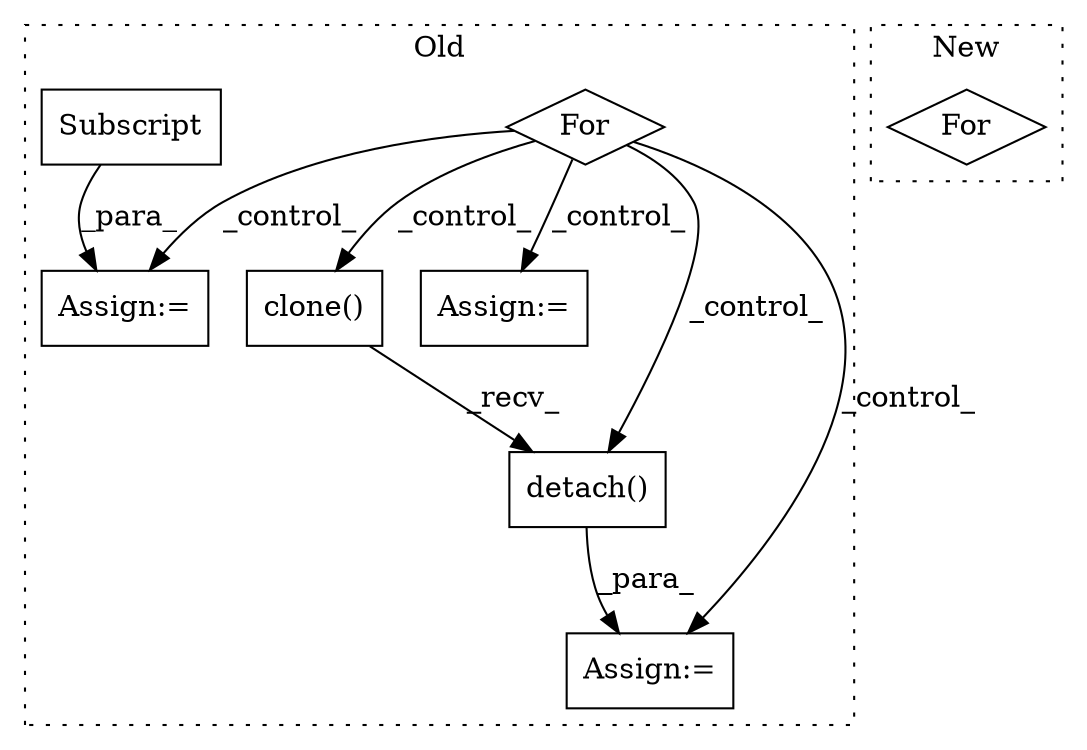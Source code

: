 digraph G {
subgraph cluster0 {
1 [label="clone()" a="75" s="9140" l="14" shape="box"];
3 [label="Assign:=" a="68" s="9381" l="4" shape="box"];
4 [label="detach()" a="75" s="9140" l="23" shape="box"];
5 [label="For" a="107" s="9020,9044" l="4,14" shape="diamond"];
6 [label="Assign:=" a="68" s="9424" l="3" shape="box"];
7 [label="Assign:=" a="68" s="9092" l="3" shape="box"];
8 [label="Subscript" a="63" s="9095,0" l="8,0" shape="box"];
label = "Old";
style="dotted";
}
subgraph cluster1 {
2 [label="For" a="107" s="9803,9824" l="4,14" shape="diamond"];
label = "New";
style="dotted";
}
1 -> 4 [label="_recv_"];
4 -> 3 [label="_para_"];
5 -> 1 [label="_control_"];
5 -> 3 [label="_control_"];
5 -> 7 [label="_control_"];
5 -> 6 [label="_control_"];
5 -> 4 [label="_control_"];
8 -> 7 [label="_para_"];
}